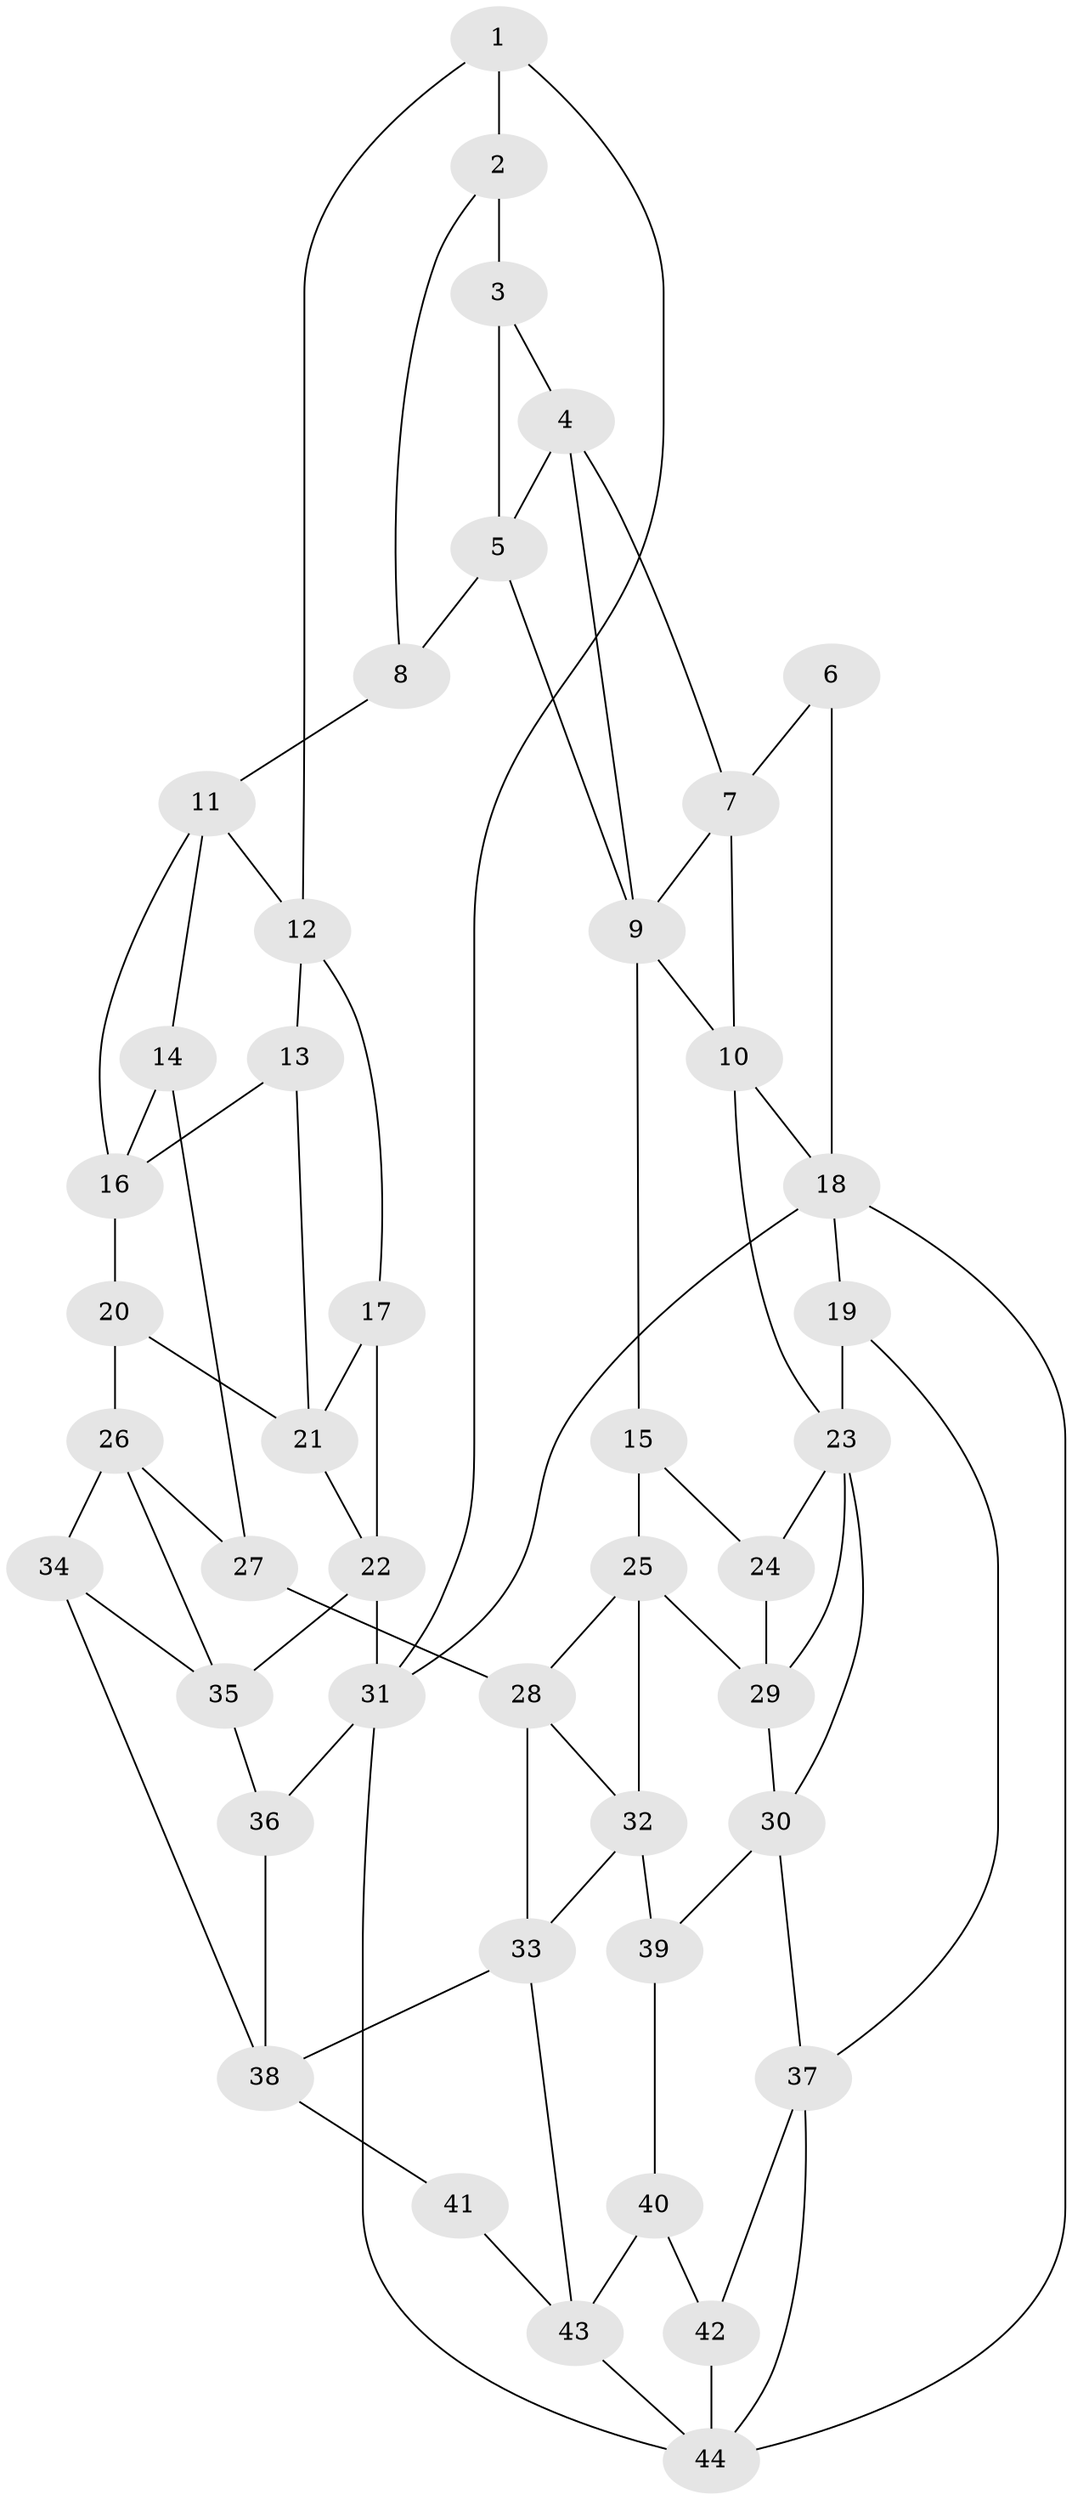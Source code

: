 // original degree distribution, {3: 0.01818181818181818, 4: 0.21818181818181817, 6: 0.2, 5: 0.5636363636363636}
// Generated by graph-tools (version 1.1) at 2025/38/03/04/25 23:38:24]
// undirected, 44 vertices, 80 edges
graph export_dot {
  node [color=gray90,style=filled];
  1;
  2;
  3;
  4;
  5;
  6;
  7;
  8;
  9;
  10;
  11;
  12;
  13;
  14;
  15;
  16;
  17;
  18;
  19;
  20;
  21;
  22;
  23;
  24;
  25;
  26;
  27;
  28;
  29;
  30;
  31;
  32;
  33;
  34;
  35;
  36;
  37;
  38;
  39;
  40;
  41;
  42;
  43;
  44;
  1 -- 2 [weight=1.0];
  1 -- 12 [weight=1.0];
  1 -- 31 [weight=1.0];
  2 -- 3 [weight=2.0];
  2 -- 8 [weight=1.0];
  3 -- 4 [weight=1.0];
  3 -- 5 [weight=1.0];
  4 -- 5 [weight=1.0];
  4 -- 7 [weight=1.0];
  4 -- 9 [weight=1.0];
  5 -- 8 [weight=1.0];
  5 -- 9 [weight=1.0];
  6 -- 7 [weight=1.0];
  6 -- 18 [weight=2.0];
  7 -- 9 [weight=1.0];
  7 -- 10 [weight=1.0];
  8 -- 11 [weight=2.0];
  9 -- 10 [weight=1.0];
  9 -- 15 [weight=1.0];
  10 -- 18 [weight=1.0];
  10 -- 23 [weight=1.0];
  11 -- 12 [weight=1.0];
  11 -- 14 [weight=1.0];
  11 -- 16 [weight=1.0];
  12 -- 13 [weight=1.0];
  12 -- 17 [weight=1.0];
  13 -- 16 [weight=1.0];
  13 -- 21 [weight=1.0];
  14 -- 16 [weight=1.0];
  14 -- 27 [weight=1.0];
  15 -- 24 [weight=1.0];
  15 -- 25 [weight=1.0];
  16 -- 20 [weight=1.0];
  17 -- 21 [weight=1.0];
  17 -- 22 [weight=1.0];
  18 -- 19 [weight=1.0];
  18 -- 31 [weight=1.0];
  18 -- 44 [weight=1.0];
  19 -- 23 [weight=1.0];
  19 -- 37 [weight=1.0];
  20 -- 21 [weight=1.0];
  20 -- 26 [weight=1.0];
  21 -- 22 [weight=1.0];
  22 -- 31 [weight=2.0];
  22 -- 35 [weight=1.0];
  23 -- 24 [weight=1.0];
  23 -- 29 [weight=1.0];
  23 -- 30 [weight=1.0];
  24 -- 29 [weight=2.0];
  25 -- 28 [weight=1.0];
  25 -- 29 [weight=1.0];
  25 -- 32 [weight=1.0];
  26 -- 27 [weight=1.0];
  26 -- 34 [weight=1.0];
  26 -- 35 [weight=1.0];
  27 -- 28 [weight=2.0];
  28 -- 32 [weight=1.0];
  28 -- 33 [weight=1.0];
  29 -- 30 [weight=1.0];
  30 -- 37 [weight=1.0];
  30 -- 39 [weight=1.0];
  31 -- 36 [weight=1.0];
  31 -- 44 [weight=1.0];
  32 -- 33 [weight=1.0];
  32 -- 39 [weight=2.0];
  33 -- 38 [weight=1.0];
  33 -- 43 [weight=1.0];
  34 -- 35 [weight=1.0];
  34 -- 38 [weight=2.0];
  35 -- 36 [weight=1.0];
  36 -- 38 [weight=1.0];
  37 -- 42 [weight=1.0];
  37 -- 44 [weight=1.0];
  38 -- 41 [weight=2.0];
  39 -- 40 [weight=1.0];
  40 -- 42 [weight=1.0];
  40 -- 43 [weight=2.0];
  41 -- 43 [weight=2.0];
  42 -- 44 [weight=2.0];
  43 -- 44 [weight=1.0];
}
